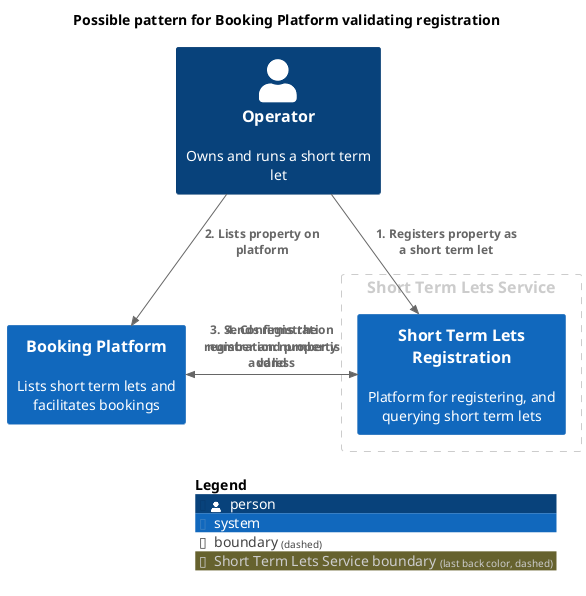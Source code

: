 @startuml
set separator none
title Possible pattern for Booking Platform validating registration

top to bottom direction

!include <C4/C4>
!include <C4/C4_Context>

AddBoundaryTag("Short Term Lets Service", $borderColor="#cccccc", $fontColor="#cccccc", $borderStyle="dashed")
Boundary(group_1, "Short Term Lets Service", $tags="Short Term Lets Service") {
  System(ShortTermLetsRegistration, "Short Term Lets Registration", $descr="Platform for registering, and querying short term lets", $tags="", $link="")
}

Person(Operator, "Operator", $descr="Owns and runs a short term let", $tags="", $link="")
System(BookingPlatform, "Booking Platform", $descr="Lists short term lets and facilitates bookings", $tags="", $link="")
Rel(Operator, ShortTermLetsRegistration, "1. Registers property as a short term let", $techn="", $tags="", $link="")
Rel(Operator, BookingPlatform, "2. Lists property on platform", $techn="", $tags="", $link="")
Rel(BookingPlatform, ShortTermLetsRegistration, "3. Sends registration number and property address", $techn="", $tags="", $link="")
Rel(ShortTermLetsRegistration, BookingPlatform, "4. Confirms the registration number is valid", $techn="", $tags="", $link="")

SHOW_LEGEND(true)
@enduml
